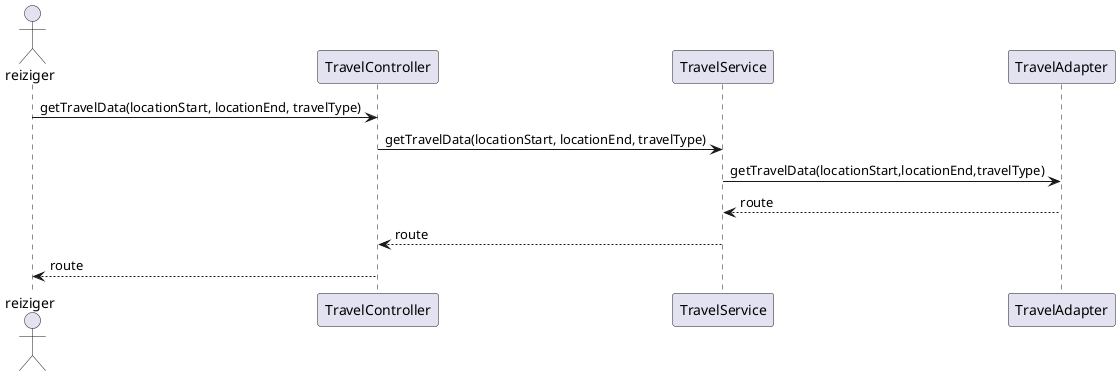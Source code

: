@startuml
actor reiziger
participant "TravelController" as Controller
participant "TravelService" as Service
participant "TravelAdapter" as Adapter


reiziger -> Controller: getTravelData(locationStart, locationEnd, travelType)
Controller -> Service: getTravelData(locationStart, locationEnd, travelType)
Service ->  Adapter: getTravelData(locationStart,locationEnd,travelType)
Adapter --> Service: route
Service --> Controller: route
Controller --> reiziger: route


@enduml